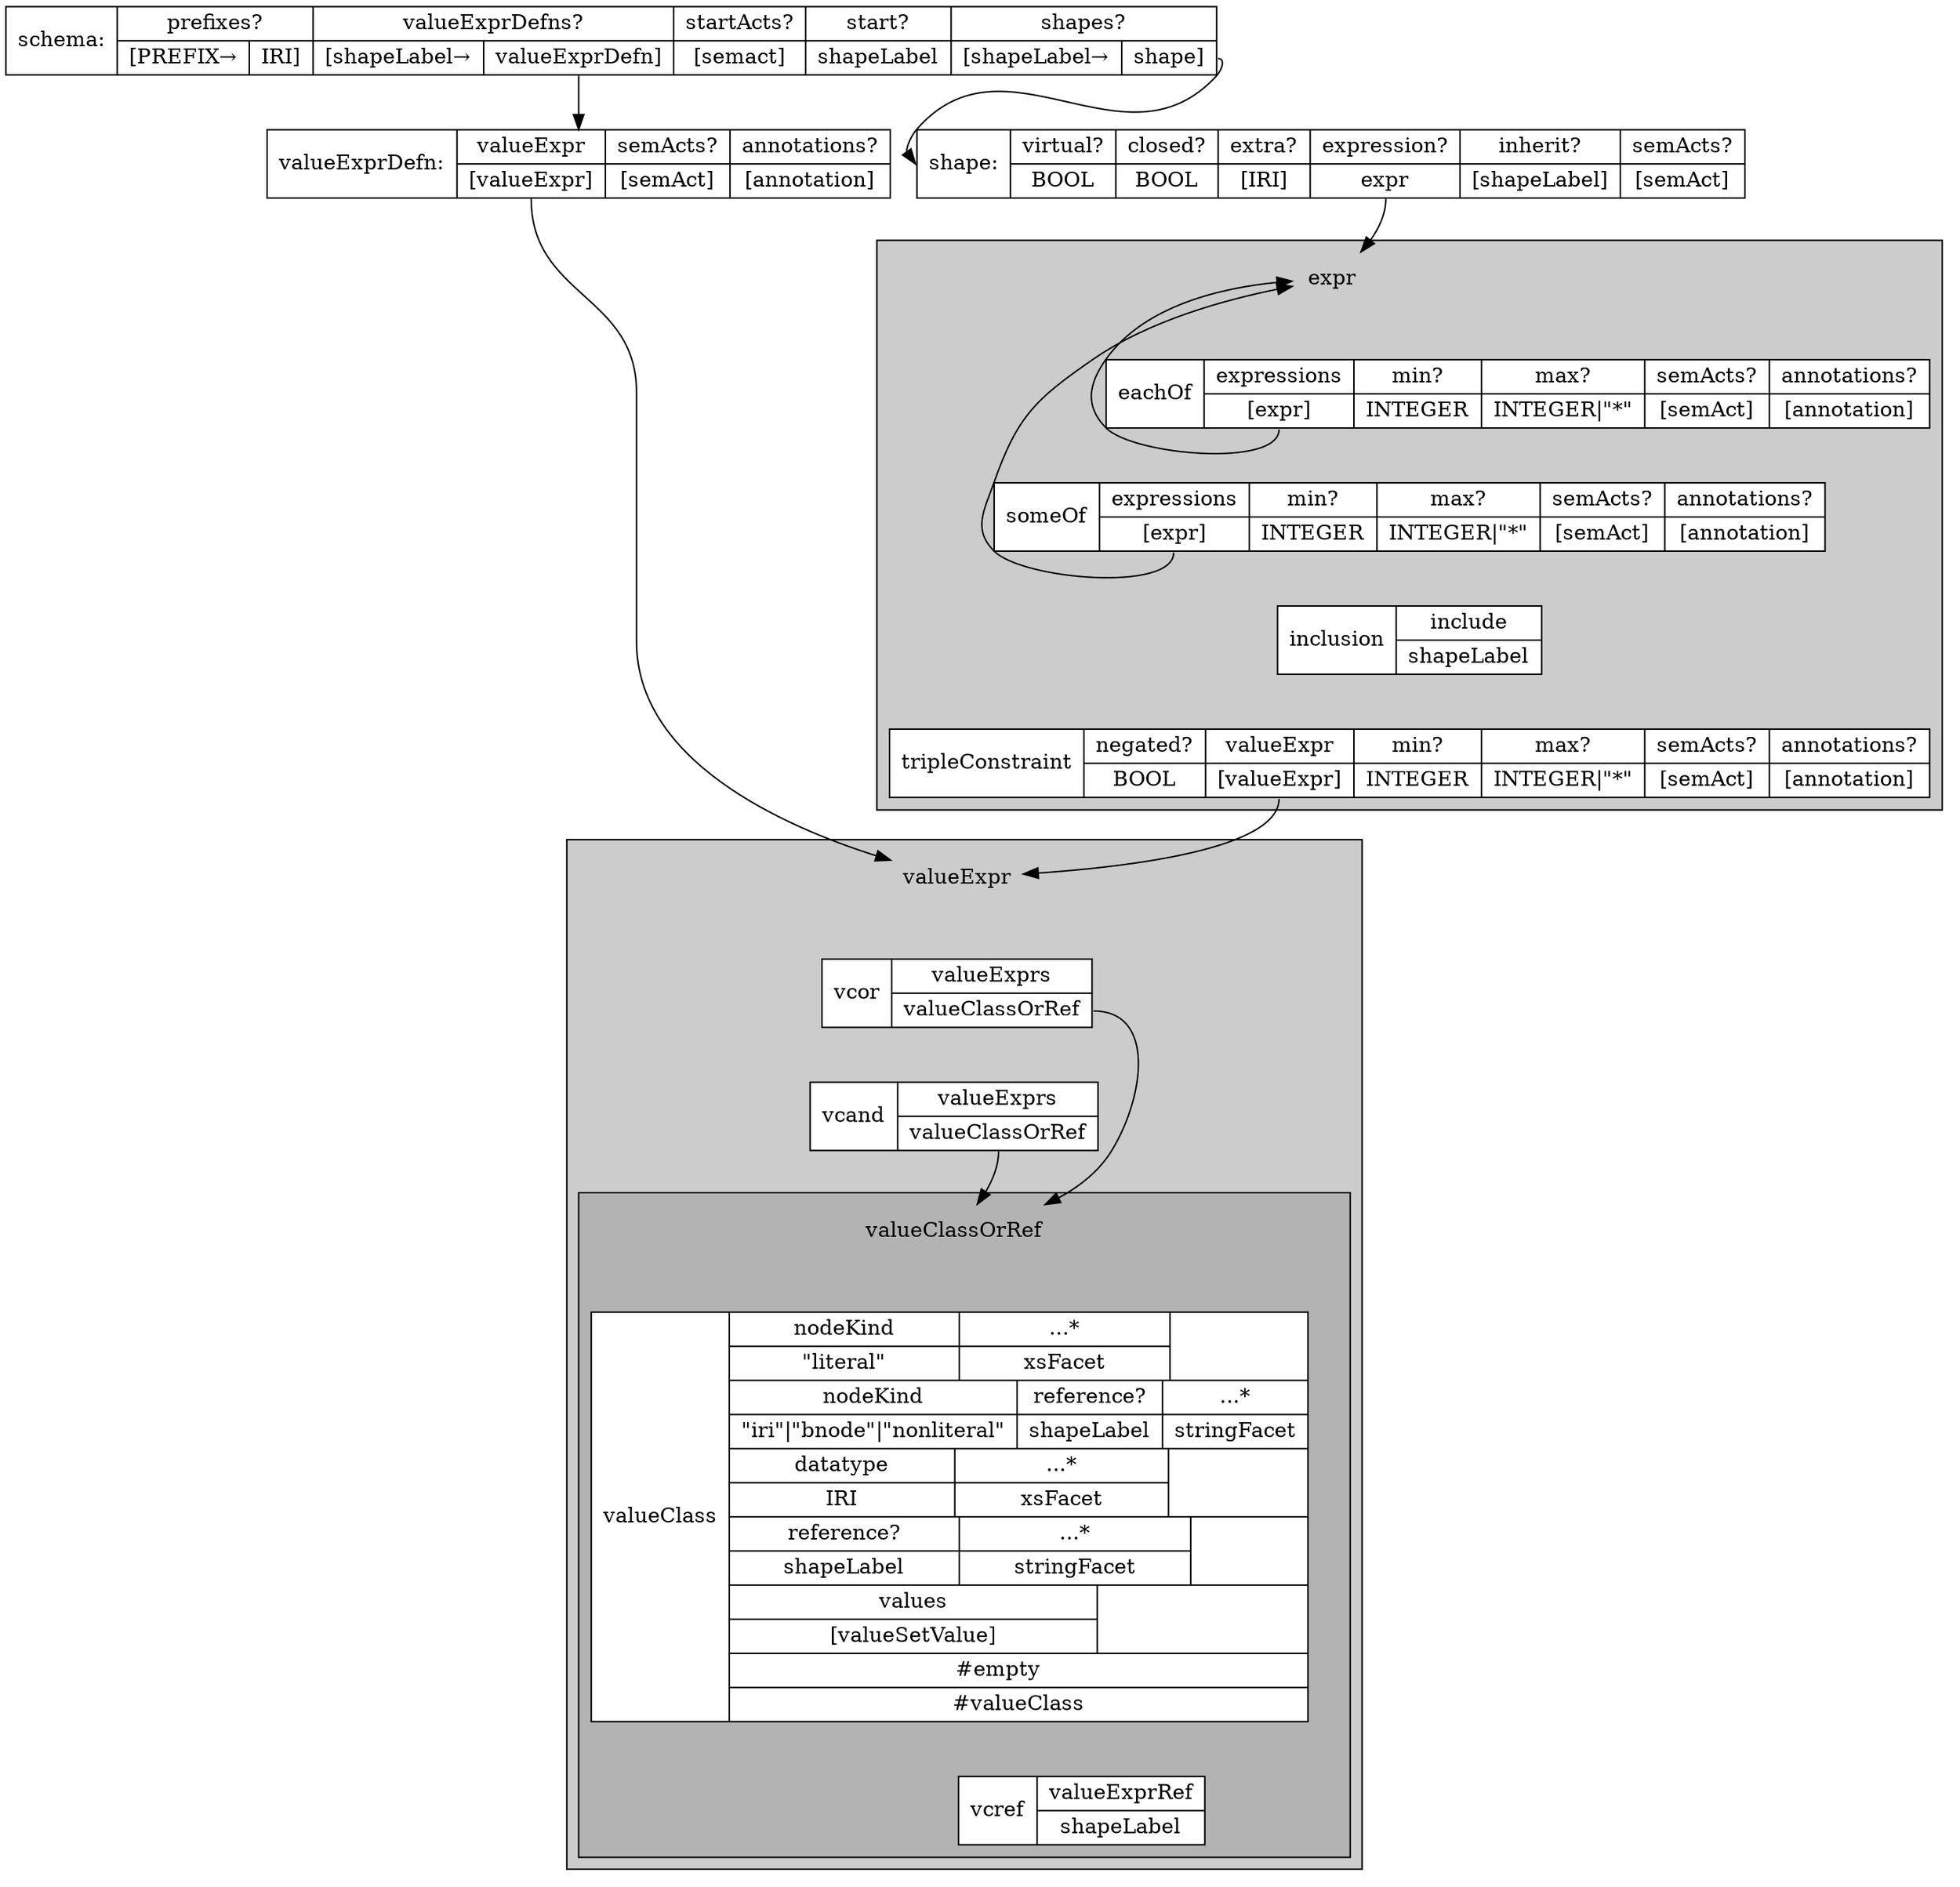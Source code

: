 digraph structs {
	graph [rankdir = "TB"];
	node [shape=record];
	schema [label="<schema> schema:|{<prefixes> prefixes?|{[PREFIX→|IRI]}}|{<valueExprDefns> valueExprDefns?|{<shapeLabel> [shapeLabel→|<valueExprDefn> valueExprDefn]}}|{<startActs> startActs?|<semAct> [semact]}|{<start> start?|<shapeLabel> shapeLabel}|{<shapes> shapes?|{<shapeLabel> [shapeLabel→|<shape> shape]}}}"];
	shape [label="<shape> shape:|{<virtual> virtual?|<BOOL> BOOL}|{<closed> closed?|<BOOL> BOOL}|{<extra> extra?|<IRI> [IRI]}|{<expression> expression?|<expr> expr}|{<inherit> inherit?|<shapeLabel> [shapeLabel]}|{<semActs> semActs?|<semAct> [semAct]}"];

 	subgraph cluster_expr {
		graph [label="", style=filled, fillcolor=gray80];
		expr [shape=none];
		eachOf [label="{{<eachOf> eachOf|{<expressions> expressions|<expr> [expr]}|{<min> min?|<INTEGER> INTEGER}|{<max> max?|<INTEGER> INTEGER\|\"*\"}|{<semActs> semActs?|<semAct> [semAct]}|{<annotations> annotations?|<annotation> [annotation]}}}", style=filled, fillcolor=white];
		someOf [label="{{<someOf> someOf|{<expressions> expressions|<expr> [expr]}|{<min> min?|<INTEGER> INTEGER}|{<max> max?|<INTEGER> INTEGER\|\"*\"}|{<semActs> semActs?|<semAct> [semAct]}|{<annotations> annotations?|<annotation> [annotation]}}}", style=filled, fillcolor=white];
		inclusion [label="{{<inclusion> inclusion|{<include> include|<shapeLabel> shapeLabel}}}", style=filled, fillcolor=white];
		tripleConstraint [label="{{<tripleConstraint> tripleConstraint|{<negated> negated?|<BOOL> BOOL}|{<valueExprs> valueExpr|<valueExpr> [valueExpr]}|{<min> min?|<INTEGER> INTEGER}|{<max> max?|<INTEGER> INTEGER\|\"*\"}|{<semActs> semActs?|<semAct> [semAct]}|{<annotations> annotations?|<annotation> [annotation]}}}", style=filled, fillcolor=white];
		//expr [shape = none,label="",width=0, height=0];
		expr -> eachOf -> someOf -> inclusion -> tripleConstraint [color=invis];
		
	}

 	subgraph cluster_valueExpr {
		graph [label="", style=filled, fillcolor=gray80];
		valueExpr [shape=none];
 		subgraph cluster_valueClassOrRef {
			graph [label="", style=filled, fillcolor=gray70];
			valueClassOrRef [shape=none];
			valueClass [label="valueClass|{{{<nodeKind> nodeKind|{<literal> \"literal\"}}|{...*|{<xsFacet> xsFacet}}| }|{{<nodeKind> nodeKind|{<literal> \"iri\"\|\"bnode\"\|\"nonliteral\"}}|{reference?|{<shapeLabel> shapeLabel}}|{...*|{<stringFacet> stringFacet}}}|{{<datatype> datatype|{<IRI> IRI}}|{...*|{<xsFacet> xsFacet}}| }|{{reference?|{<shapeLabel> shapeLabel}}|{...*|{<stringFacet> stringFacet}}| }|{{values|{<valueSetValue> [valueSetValue]}}| }|{{#empty      |#valueClass}}}", style=filled, fillcolor=white];
			vcref [label="{{<vcref> vcref|{<valueExprRef> valueExprRef|<shapeLabel> shapeLabel}}}", style=filled, fillcolor=white];
			valueClassOrRef -> valueClass -> vcref [color=invis];
		}
		vcor [label="{{<vcor> vcor|{<valueExprs> valueExprs|<valueClassOrRef> valueClassOrRef}}}", style=filled, fillcolor=white];
		vcand [label="{{<vcand> vcand|{<valueExprs> valueExprs|<valueClassOrRef> valueClassOrRef}}}", style=filled, fillcolor=white];
		valueExpr -> vcor -> vcand -> valueClassOrRef -> vcref [color=invis];
		
	}

	valueExprDefn [label="<valueExprDefn> valueExprDefn:|{<l_valueExpr> valueExpr|<valueExpr> [valueExpr]}|{<semActs> semActs?|<semAct> [semAct]}|{<annotations> annotations?|<annotation> [annotation]}"];

	schema:schema -> shape:shape [color=invis];

	shape:expr  -> expr;
	eachOf:expr -> expr;
	someOf:expr -> expr;
	schema:shape -> shape:shape;

	// semAct [label="<semAct> semAct|{<name> name|<IRI> IRI}|{<code> code|<STRING> STRING}"];
	// annotation [label="<annotation> annotation|{<predicate> predicate|<IRI> IRI}|{<object> object|<STRING> STRING\|IRI}"];

	// valueExprDefn:semAct -> semAct:semAct;
	// schema:semAct -> semAct:semAct;
	// shape:semAct  -> semAct:semAct;
	// tripleConstraint:semAct -> semAct:semAct;

	// schema:annotation -> annotation:annotation;
	// shape:annotation  -> annotation:annotation;
	// tripleConstraint:annotation -> annotation:annotation;

	schema:valueExprDefn -> valueExprDefn;
	valueExprDefn:valueExpr -> valueExpr;
	tripleConstraint:valueExpr -> valueExpr;
	vcor:valueClassOrRef -> valueClassOrRef;
	vcand:valueClassOrRef -> valueClassOrRef;
}
